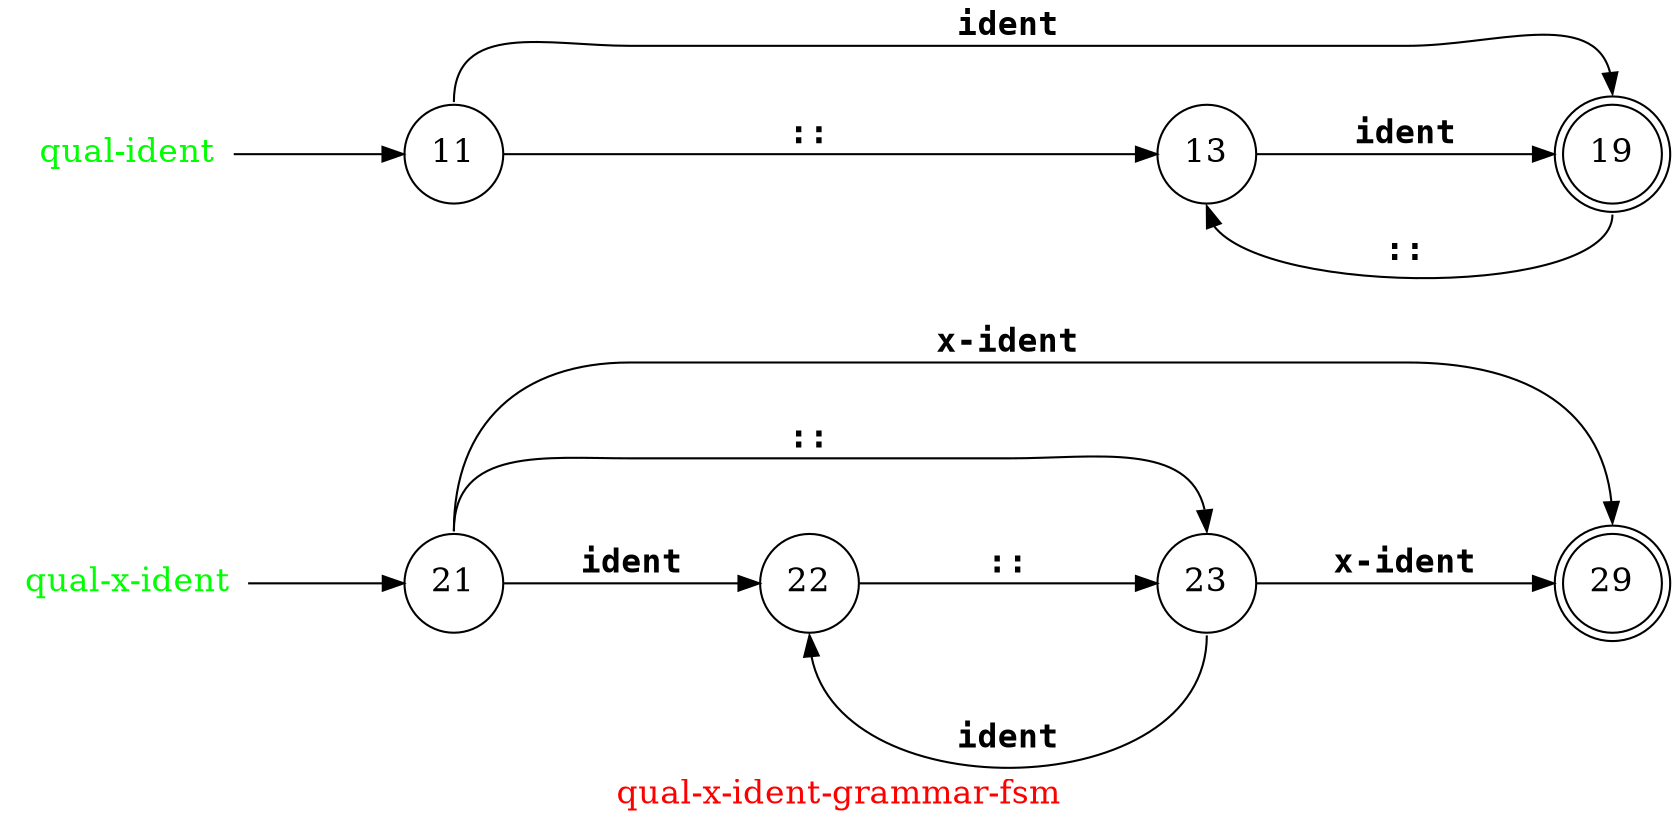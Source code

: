 // Copyright (C) 2007 - 2015 Robert Nielsen <robert@dakota.org>
//
// Licensed under the Apache License, Version 2.0 (the "License");
// you may not use this file except in compliance with the License.
// You may obtain a copy of the License at
//
//      http://www.apache.org/licenses/LICENSE-2.0
//
// Unless required by applicable law or agreed to in writing, software
// distributed under the License is distributed on an "AS IS" BASIS,
// WITHOUT WARRANTIES OR CONDITIONS OF ANY KIND, either express or implied.
// See the License for the specific language governing permissions and
// limitations under the License.

digraph "qual-x-ident-grammar-fsm"
{
  graph [ label = "\G", fontcolor = red, fontsize = 16,
          rankdir = LR,
          center = true,
          //size = "7.5,10", page = "8.5,11",
          ];
  node [ shape = circle, width = 0.6, fontsize = 16 ];
  //node [ label = "", width = 0.3 ]; // comment out this line if you want the node names displayed

  // on OS X/darwin it wants Courier-Bold and Courier-Oblique
  edge [ fontname = "Courier-Bold", minlen = 2, fontsize = 16 ];

  20 -> 21;
  20 [ label = "qual-x-ident", shape = none, fontcolor = green ];
  21 -> 22 [ label = "ident", weight = 4 ];
  21 -> 23 [ label = "::", tailport = n, headport = n ];
  21 -> 29 [ label = "x-ident", tailport = n, headport = n ];
  22 -> 23 [ label = "::", weight = 4 ];
  23 -> 22 [ label = "ident", tailport = s, headport = s ];
  23 -> 29 [ label = "x-ident", weight = 4 ];
  29 [ shape = doublecircle ];
  
  10 -> 11;
  10 [ label = "qual-ident", shape = none, fontcolor = green ];
  11 -> 13 [ label = "::" , weight = 4 ];
  11 -> 19 [ label = "ident", tailport = n, headport = n ];
  13 -> 19 [ label = "ident", weight = 4 ];
  19 -> 13 [ label = "::", tailport = s, headport = s ];
  19 [ shape = doublecircle ];

  subgraph { rank = same; 11; 21 }
  subgraph { rank = same; 19; 29 }

  subgraph { rank = source; 10; }
  subgraph { rank = sink;   19; }

  subgraph { rank = source; 20; }
  subgraph { rank = sink;   29; }
}
